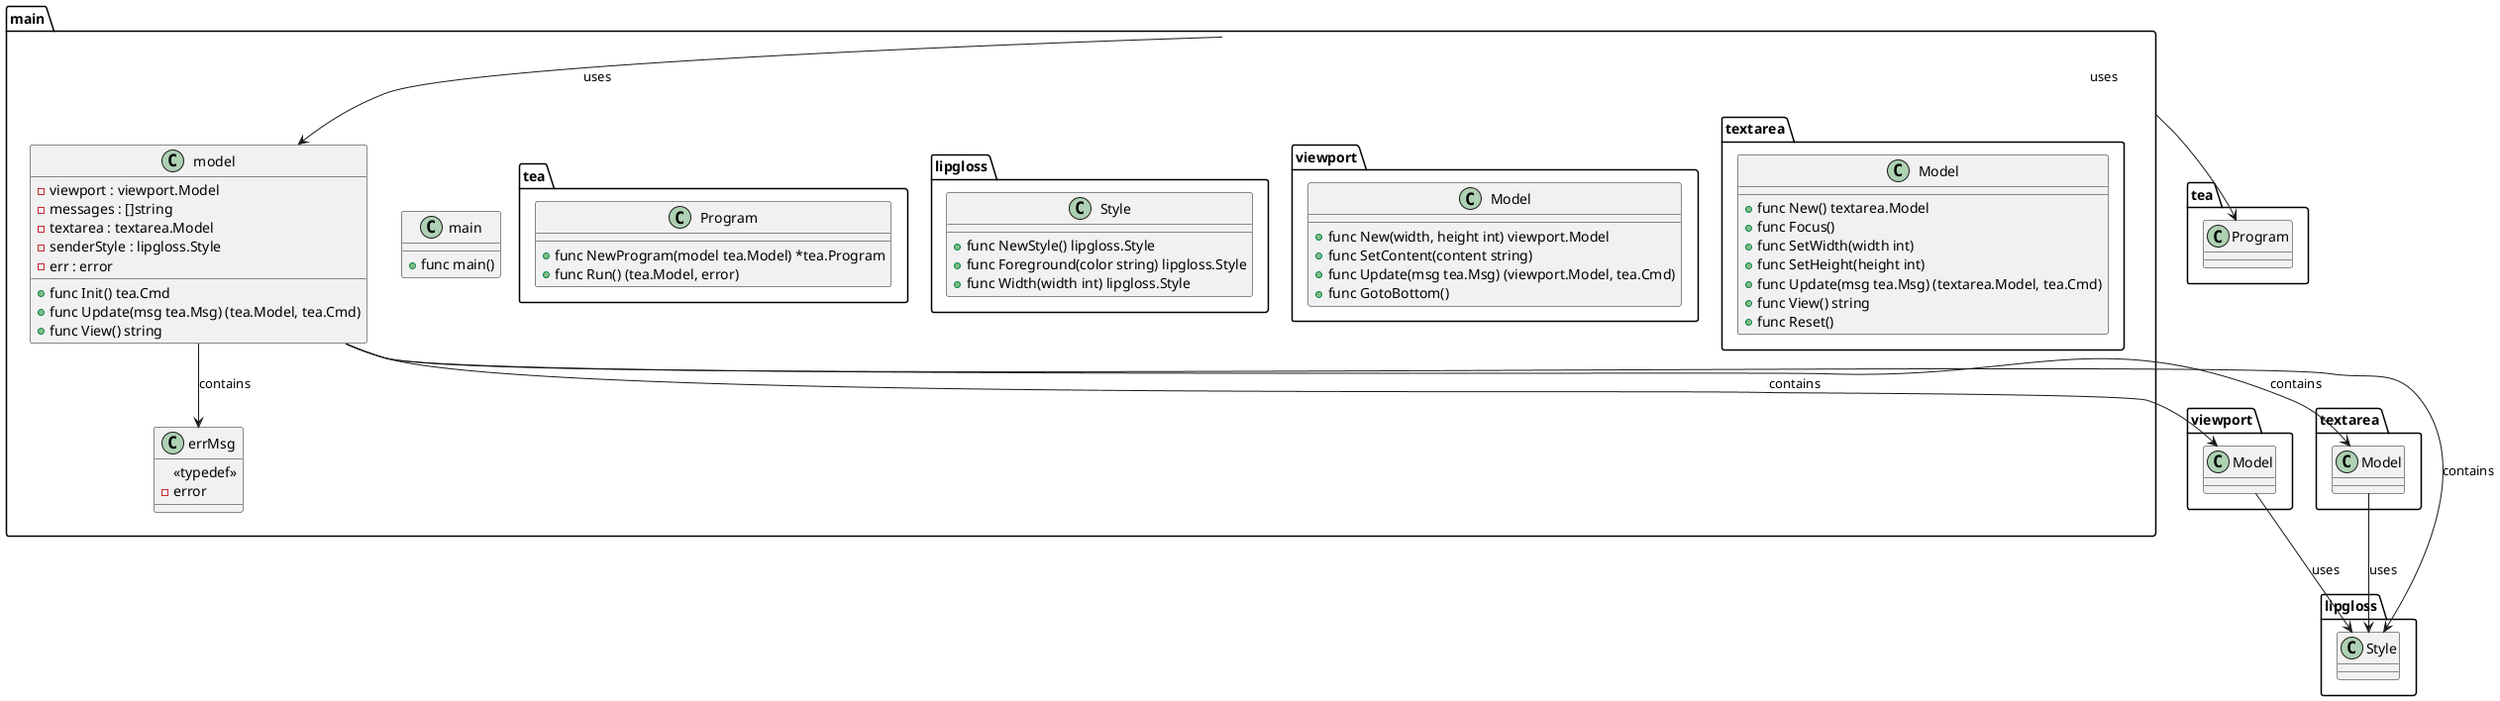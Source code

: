 @startuml
' Define classes and their relationships
package "main" {
    class main {
        + func main()
    }

    class model {
        - viewport : viewport.Model
        - messages : []string
        - textarea : textarea.Model
        - senderStyle : lipgloss.Style
        - err : error
        + func Init() tea.Cmd
        + func Update(msg tea.Msg) (tea.Model, tea.Cmd)
        + func View() string
    }

    class textarea.Model {
        + func New() textarea.Model
        + func Focus()
        + func SetWidth(width int)
        + func SetHeight(height int)
        + func Update(msg tea.Msg) (textarea.Model, tea.Cmd)
        + func View() string
        + func Reset()
    }

    class viewport.Model {
        + func New(width, height int) viewport.Model
        + func SetContent(content string)
        + func Update(msg tea.Msg) (viewport.Model, tea.Cmd)
        + func GotoBottom()
    }

    class lipgloss.Style {
        + func NewStyle() lipgloss.Style
        + func Foreground(color string) lipgloss.Style
        + func Width(width int) lipgloss.Style
    }

    class tea.Program {
        + func NewProgram(model tea.Model) *tea.Program
        + func Run() (tea.Model, error)
    }

    class errMsg {
        <<typedef>>
        - error
    }
}

' Relationships
main --> tea.Program : uses
main --> model : uses
model --> viewport.Model : contains
model --> textarea.Model : contains
model --> lipgloss.Style : contains
model --> errMsg : contains
textarea.Model --> lipgloss.Style : uses
viewport.Model --> lipgloss.Style : uses

@enduml

